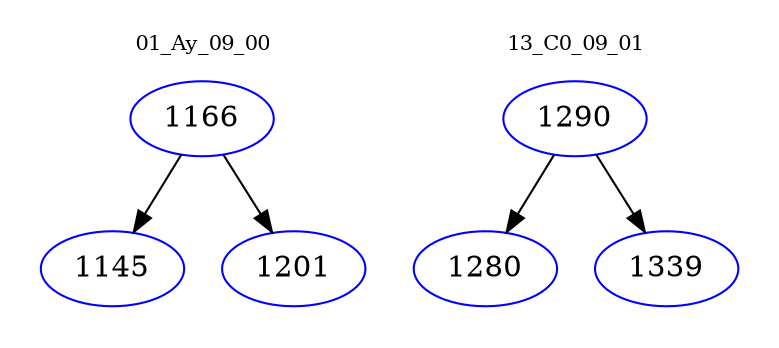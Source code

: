 digraph{
subgraph cluster_0 {
color = white
label = "01_Ay_09_00";
fontsize=10;
T0_1166 [label="1166", color="blue"]
T0_1166 -> T0_1145 [color="black"]
T0_1145 [label="1145", color="blue"]
T0_1166 -> T0_1201 [color="black"]
T0_1201 [label="1201", color="blue"]
}
subgraph cluster_1 {
color = white
label = "13_C0_09_01";
fontsize=10;
T1_1290 [label="1290", color="blue"]
T1_1290 -> T1_1280 [color="black"]
T1_1280 [label="1280", color="blue"]
T1_1290 -> T1_1339 [color="black"]
T1_1339 [label="1339", color="blue"]
}
}
